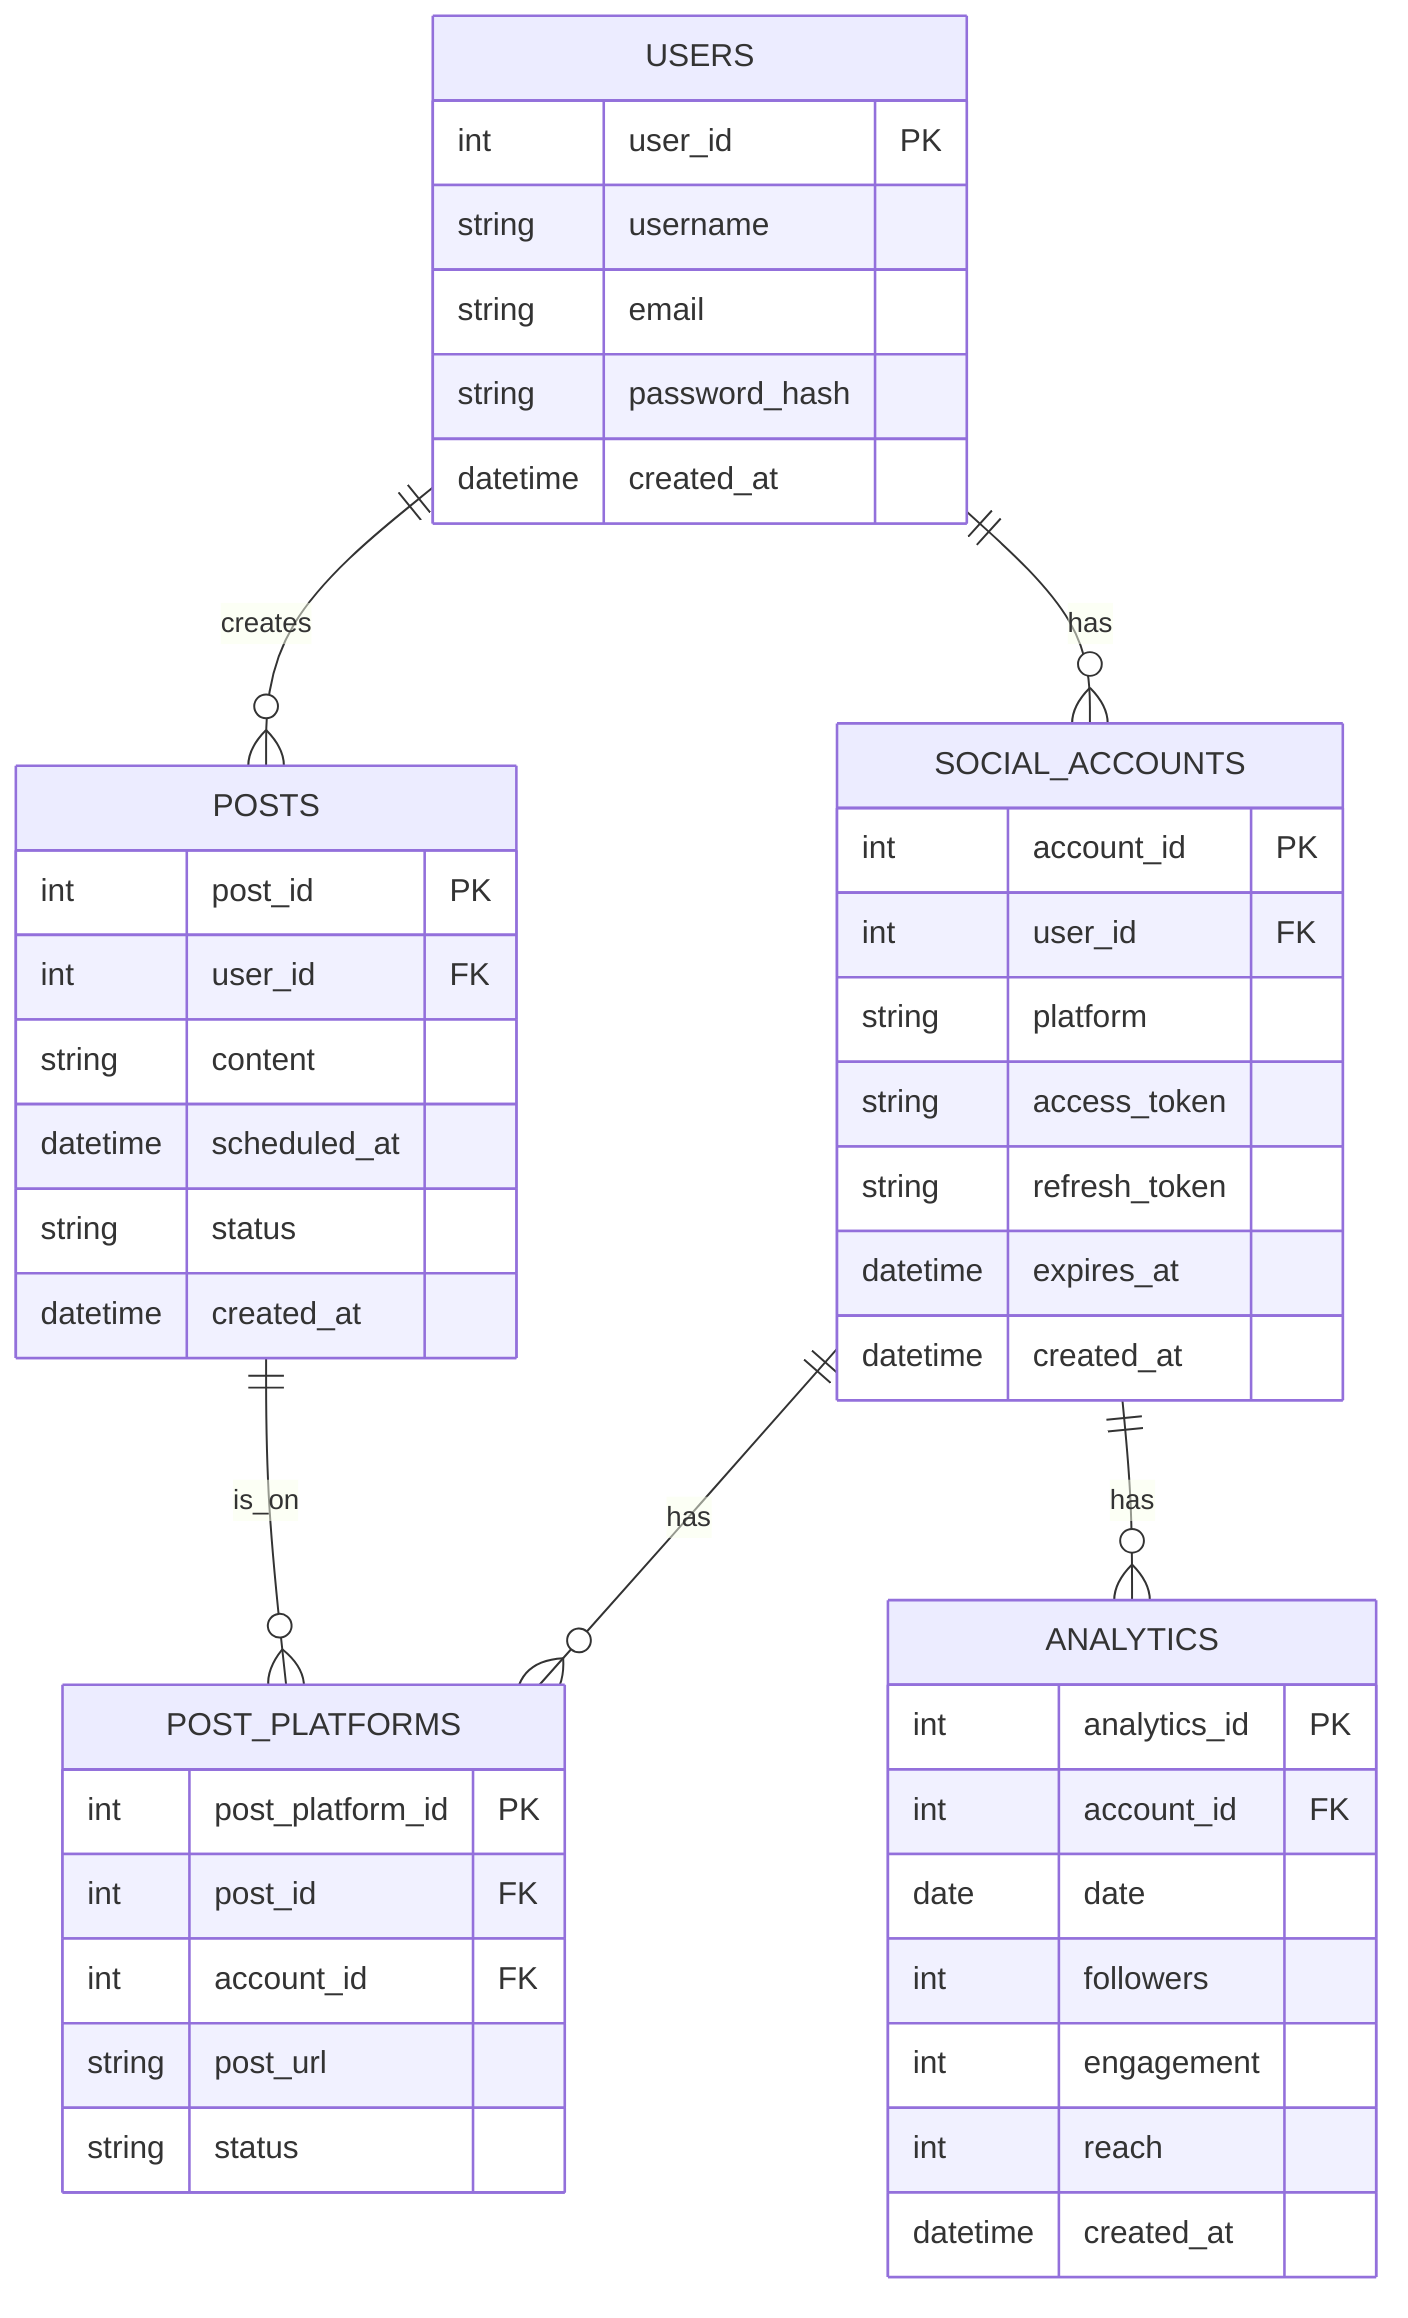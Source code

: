 erDiagram
    USERS {
        int user_id PK
        string username
        string email
        string password_hash
        datetime created_at
    }

    SOCIAL_ACCOUNTS {
        int account_id PK
        int user_id FK
        string platform
        string access_token
        string refresh_token
        datetime expires_at
        datetime created_at
    }

    POSTS {
        int post_id PK
        int user_id FK
        string content
        datetime scheduled_at
        string status
        datetime created_at
    }

    POST_PLATFORMS {
        int post_platform_id PK
        int post_id FK
        int account_id FK
        string post_url
        string status
    }

    ANALYTICS {
        int analytics_id PK
        int account_id FK
        date date
        int followers
        int engagement
        int reach
        datetime created_at
    }

    USERS ||--o{ SOCIAL_ACCOUNTS : has
    USERS ||--o{ POSTS : creates
    POSTS ||--o{ POST_PLATFORMS : is_on
    SOCIAL_ACCOUNTS ||--o{ POST_PLATFORMS : has
    SOCIAL_ACCOUNTS ||--o{ ANALYTICS : has